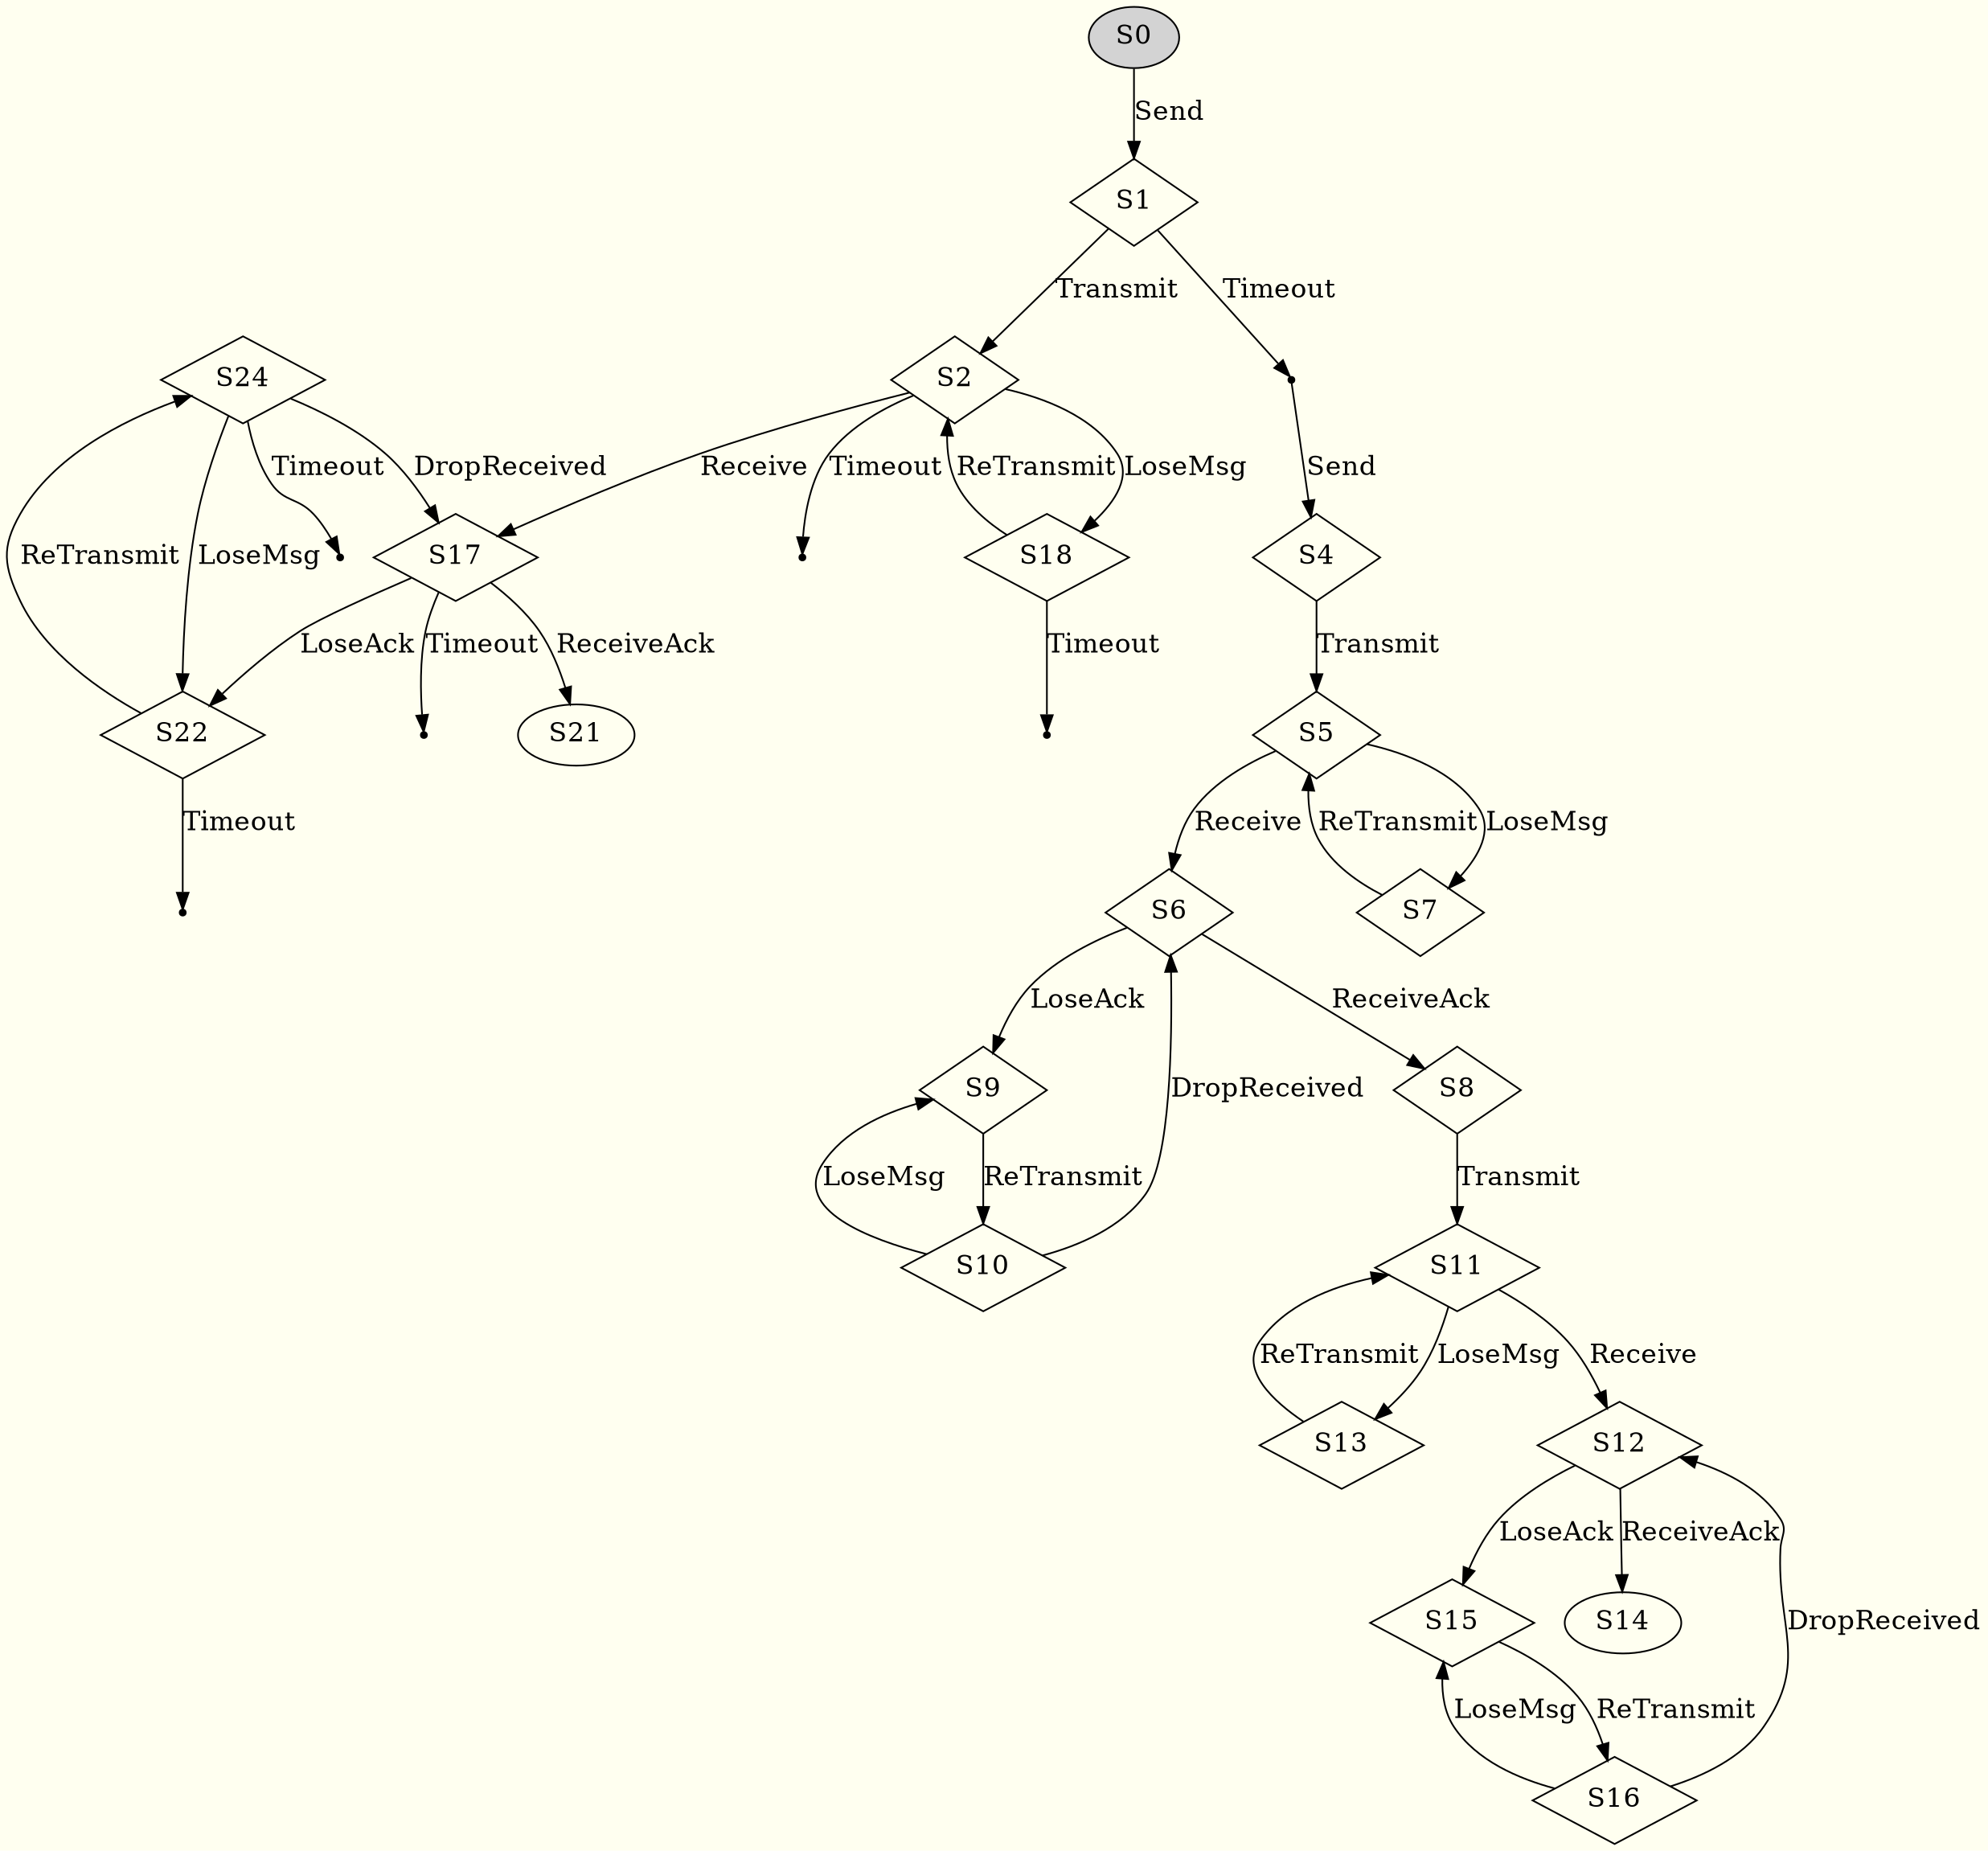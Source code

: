 digraph "" {
graph [
rankdir=TB
color="#000000ff"
bgcolor="#fffff0ff"
fontcolor="#000000ff"
fontsize=16
]
node [fontcolor="#000000ff",fontsize=16,color="#000000ff",shape=ellipse,label="\N"]
edge [color="#000000ff",fontcolor="#000000ff",fontsize=16]
//nodes
"24"[fontcolor="#000000ff",fontsize=16,color="#000000ff",shape=diamond,label="S24"]
"9"[fontcolor="#000000ff",fontsize=16,color="#000000ff",shape=diamond,label="S9"]
"26"[fontcolor="#000000ff",fontsize=16,color="#000000ff",shape=point,label=""]
"2"[fontcolor="#000000ff",fontsize=16,color="#000000ff",shape=diamond,label="S2"]
"3"[fontcolor="#000000ff",fontsize=16,color="#000000ff",shape=point,label=""]
"0"[style="filled",style="filled",fontcolor="#000000ff",fontsize=16,color="#000000ff",shape=ellipse,label="S0",fillcolor="#d3d3d3ff"]
"1"[fontcolor="#000000ff",fontsize=16,color="#000000ff",shape=diamond,label="S1"]
"6"[fontcolor="#000000ff",fontsize=16,color="#000000ff",shape=diamond,label="S6"]
"7"[fontcolor="#000000ff",fontsize=16,color="#000000ff",shape=diamond,label="S7"]
"4"[fontcolor="#000000ff",fontsize=16,color="#000000ff",shape=diamond,label="S4"]
"5"[fontcolor="#000000ff",fontsize=16,color="#000000ff",shape=diamond,label="S5"]
"8"[fontcolor="#000000ff",fontsize=16,color="#000000ff",shape=diamond,label="S8"]
"25"[fontcolor="#000000ff",fontsize=16,color="#000000ff",shape=point,label=""]
"19"[fontcolor="#000000ff",fontsize=16,color="#000000ff",shape=point,label=""]
"18"[fontcolor="#000000ff",fontsize=16,color="#000000ff",shape=diamond,label="S18"]
"13"[fontcolor="#000000ff",fontsize=16,color="#000000ff",shape=diamond,label="S13"]
"12"[fontcolor="#000000ff",fontsize=16,color="#000000ff",shape=diamond,label="S12"]
"11"[fontcolor="#000000ff",fontsize=16,color="#000000ff",shape=diamond,label="S11"]
"10"[fontcolor="#000000ff",fontsize=16,color="#000000ff",shape=diamond,label="S10"]
"17"[fontcolor="#000000ff",fontsize=16,color="#000000ff",shape=diamond,label="S17"]
"16"[fontcolor="#000000ff",fontsize=16,color="#000000ff",shape=diamond,label="S16"]
"15"[fontcolor="#000000ff",fontsize=16,color="#000000ff",shape=diamond,label="S15"]
"14"[fontcolor="#000000ff",fontsize=16,color="#000000ff",shape=ellipse,label="S14"]
"20"[fontcolor="#000000ff",fontsize=16,color="#000000ff",shape=point,label=""]
"21"[fontcolor="#000000ff",fontsize=16,color="#000000ff",shape=ellipse,label="S21"]
"22"[fontcolor="#000000ff",fontsize=16,color="#000000ff",shape=diamond,label="S22"]
"23"[fontcolor="#000000ff",fontsize=16,color="#000000ff",shape=point,label=""]
"24" -> "26"[label="Timeout",color="#000000ff",fontcolor="#000000ff",fontsize=16,id="34"]
"24" -> "22"[label="LoseMsg",color="#000000ff",fontcolor="#000000ff",fontsize=16,id="33"]
"24" -> "17"[label="DropReceived",color="#000000ff",fontcolor="#000000ff",fontsize=16,id="32"]
"22" -> "25"[label="Timeout",color="#000000ff",fontcolor="#000000ff",fontsize=16,id="31"]
"22" -> "24"[label="ReTransmit",color="#000000ff",fontcolor="#000000ff",fontsize=16,id="30"]
"17" -> "23"[label="Timeout",color="#000000ff",fontcolor="#000000ff",fontsize=16,id="29"]
"17" -> "22"[label="LoseAck",color="#000000ff",fontcolor="#000000ff",fontsize=16,id="28"]
"17" -> "21"[label="ReceiveAck",color="#000000ff",fontcolor="#000000ff",fontsize=16,id="27"]
"18" -> "20"[label="Timeout",color="#000000ff",fontcolor="#000000ff",fontsize=16,id="26"]
"18" -> "2"[label="ReTransmit",color="#000000ff",fontcolor="#000000ff",fontsize=16,id="25"]
"2" -> "19"[label="Timeout",color="#000000ff",fontcolor="#000000ff",fontsize=16,id="24"]
"2" -> "18"[label="LoseMsg",color="#000000ff",fontcolor="#000000ff",fontsize=16,id="23"]
"2" -> "17"[label="Receive",color="#000000ff",fontcolor="#000000ff",fontsize=16,id="22"]
"16" -> "15"[label="LoseMsg",color="#000000ff",fontcolor="#000000ff",fontsize=16,id="21"]
"16" -> "12"[label="DropReceived",color="#000000ff",fontcolor="#000000ff",fontsize=16,id="20"]
"15" -> "16"[label="ReTransmit",color="#000000ff",fontcolor="#000000ff",fontsize=16,id="19"]
"12" -> "15"[label="LoseAck",color="#000000ff",fontcolor="#000000ff",fontsize=16,id="18"]
"12" -> "14"[label="ReceiveAck",color="#000000ff",fontcolor="#000000ff",fontsize=16,id="17"]
"13" -> "11"[label="ReTransmit",color="#000000ff",fontcolor="#000000ff",fontsize=16,id="16"]
"11" -> "13"[label="LoseMsg",color="#000000ff",fontcolor="#000000ff",fontsize=16,id="15"]
"11" -> "12"[label="Receive",color="#000000ff",fontcolor="#000000ff",fontsize=16,id="14"]
"8" -> "11"[label="Transmit",color="#000000ff",fontcolor="#000000ff",fontsize=16,id="13"]
"10" -> "9"[label="LoseMsg",color="#000000ff",fontcolor="#000000ff",fontsize=16,id="12"]
"10" -> "6"[label="DropReceived",color="#000000ff",fontcolor="#000000ff",fontsize=16,id="11"]
"9" -> "10"[label="ReTransmit",color="#000000ff",fontcolor="#000000ff",fontsize=16,id="10"]
"6" -> "9"[label="LoseAck",color="#000000ff",fontcolor="#000000ff",fontsize=16,id="9"]
"6" -> "8"[label="ReceiveAck",color="#000000ff",fontcolor="#000000ff",fontsize=16,id="8"]
"7" -> "5"[label="ReTransmit",color="#000000ff",fontcolor="#000000ff",fontsize=16,id="7"]
"5" -> "7"[label="LoseMsg",color="#000000ff",fontcolor="#000000ff",fontsize=16,id="6"]
"5" -> "6"[label="Receive",color="#000000ff",fontcolor="#000000ff",fontsize=16,id="5"]
"4" -> "5"[label="Transmit",color="#000000ff",fontcolor="#000000ff",fontsize=16,id="4"]
"3" -> "4"[label="Send",color="#000000ff",fontcolor="#000000ff",fontsize=16,id="3"]
"1" -> "3"[label="Timeout",color="#000000ff",fontcolor="#000000ff",fontsize=16,id="2"]
"1" -> "2"[label="Transmit",color="#000000ff",fontcolor="#000000ff",fontsize=16,id="1"]
"0" -> "1"[label="Send",color="#000000ff",fontcolor="#000000ff",fontsize=16,id="0"]
}
